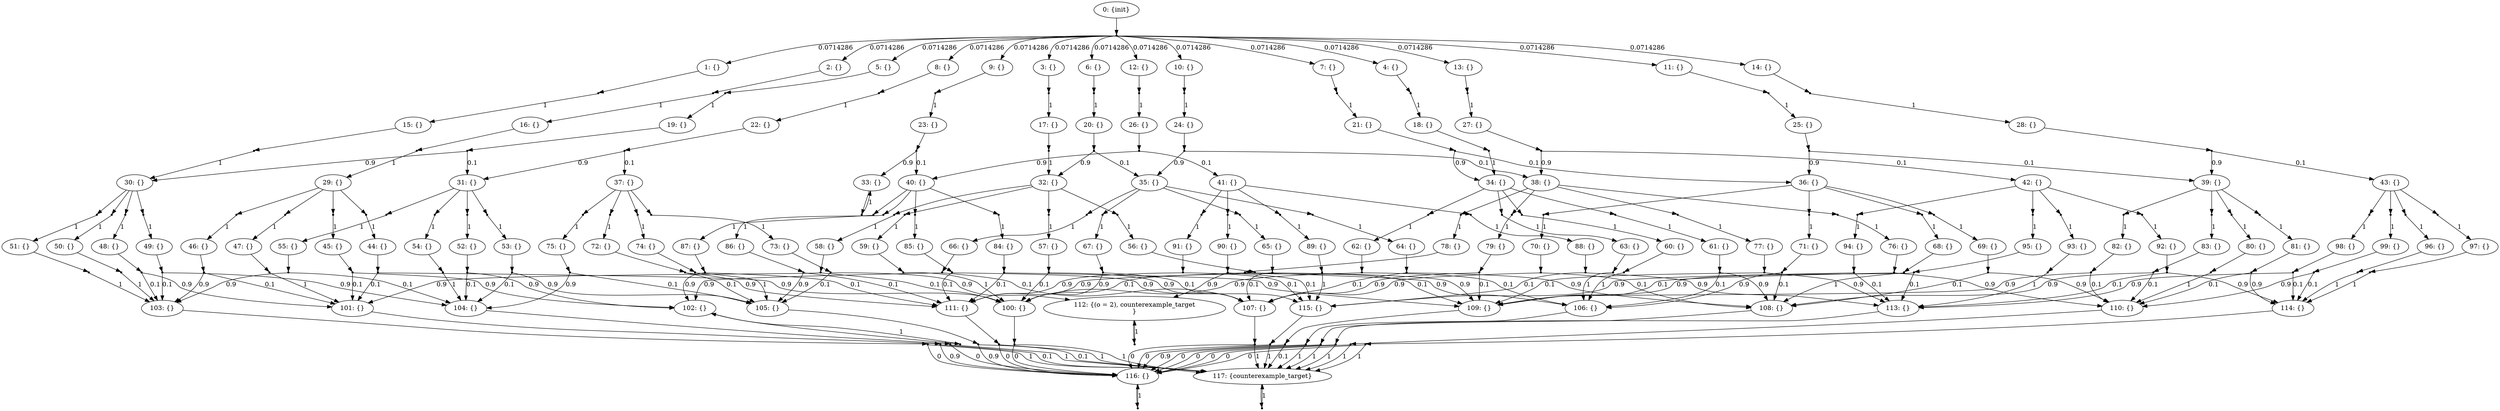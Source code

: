 digraph model {
	0 [ label = "0: {init}" ];
	1 [ label = "1: {}" ];
	2 [ label = "2: {}" ];
	3 [ label = "3: {}" ];
	4 [ label = "4: {}" ];
	5 [ label = "5: {}" ];
	6 [ label = "6: {}" ];
	7 [ label = "7: {}" ];
	8 [ label = "8: {}" ];
	9 [ label = "9: {}" ];
	10 [ label = "10: {}" ];
	11 [ label = "11: {}" ];
	12 [ label = "12: {}" ];
	13 [ label = "13: {}" ];
	14 [ label = "14: {}" ];
	15 [ label = "15: {}" ];
	16 [ label = "16: {}" ];
	17 [ label = "17: {}" ];
	18 [ label = "18: {}" ];
	19 [ label = "19: {}" ];
	20 [ label = "20: {}" ];
	21 [ label = "21: {}" ];
	22 [ label = "22: {}" ];
	23 [ label = "23: {}" ];
	24 [ label = "24: {}" ];
	25 [ label = "25: {}" ];
	26 [ label = "26: {}" ];
	27 [ label = "27: {}" ];
	28 [ label = "28: {}" ];
	29 [ label = "29: {}" ];
	30 [ label = "30: {}" ];
	31 [ label = "31: {}" ];
	32 [ label = "32: {}" ];
	33 [ label = "33: {}" ];
	34 [ label = "34: {}" ];
	35 [ label = "35: {}" ];
	36 [ label = "36: {}" ];
	37 [ label = "37: {}" ];
	38 [ label = "38: {}" ];
	39 [ label = "39: {}" ];
	40 [ label = "40: {}" ];
	41 [ label = "41: {}" ];
	42 [ label = "42: {}" ];
	43 [ label = "43: {}" ];
	44 [ label = "44: {}" ];
	45 [ label = "45: {}" ];
	46 [ label = "46: {}" ];
	47 [ label = "47: {}" ];
	48 [ label = "48: {}" ];
	49 [ label = "49: {}" ];
	50 [ label = "50: {}" ];
	51 [ label = "51: {}" ];
	52 [ label = "52: {}" ];
	53 [ label = "53: {}" ];
	54 [ label = "54: {}" ];
	55 [ label = "55: {}" ];
	56 [ label = "56: {}" ];
	57 [ label = "57: {}" ];
	58 [ label = "58: {}" ];
	59 [ label = "59: {}" ];
	60 [ label = "60: {}" ];
	61 [ label = "61: {}" ];
	62 [ label = "62: {}" ];
	63 [ label = "63: {}" ];
	64 [ label = "64: {}" ];
	65 [ label = "65: {}" ];
	66 [ label = "66: {}" ];
	67 [ label = "67: {}" ];
	68 [ label = "68: {}" ];
	69 [ label = "69: {}" ];
	70 [ label = "70: {}" ];
	71 [ label = "71: {}" ];
	72 [ label = "72: {}" ];
	73 [ label = "73: {}" ];
	74 [ label = "74: {}" ];
	75 [ label = "75: {}" ];
	76 [ label = "76: {}" ];
	77 [ label = "77: {}" ];
	78 [ label = "78: {}" ];
	79 [ label = "79: {}" ];
	80 [ label = "80: {}" ];
	81 [ label = "81: {}" ];
	82 [ label = "82: {}" ];
	83 [ label = "83: {}" ];
	84 [ label = "84: {}" ];
	85 [ label = "85: {}" ];
	86 [ label = "86: {}" ];
	87 [ label = "87: {}" ];
	88 [ label = "88: {}" ];
	89 [ label = "89: {}" ];
	90 [ label = "90: {}" ];
	91 [ label = "91: {}" ];
	92 [ label = "92: {}" ];
	93 [ label = "93: {}" ];
	94 [ label = "94: {}" ];
	95 [ label = "95: {}" ];
	96 [ label = "96: {}" ];
	97 [ label = "97: {}" ];
	98 [ label = "98: {}" ];
	99 [ label = "99: {}" ];
	100 [ label = "100: {}" ];
	101 [ label = "101: {}" ];
	102 [ label = "102: {}" ];
	103 [ label = "103: {}" ];
	104 [ label = "104: {}" ];
	105 [ label = "105: {}" ];
	106 [ label = "106: {}" ];
	107 [ label = "107: {}" ];
	108 [ label = "108: {}" ];
	109 [ label = "109: {}" ];
	110 [ label = "110: {}" ];
	111 [ label = "111: {}" ];
	112 [ label = "112: {(o = 2), counterexample_target
}" ];
	113 [ label = "113: {}" ];
	114 [ label = "114: {}" ];
	115 [ label = "115: {}" ];
	116 [ label = "116: {}" ];
	117 [ label = "117: {counterexample_target}" ];
	"0c0" [shape = "point"];
	0 -> "0c0";
	"0c0" -> 1 [ label= "0.0714286" ];
	"0c0" -> 2 [ label= "0.0714286" ];
	"0c0" -> 3 [ label= "0.0714286" ];
	"0c0" -> 4 [ label= "0.0714286" ];
	"0c0" -> 5 [ label= "0.0714286" ];
	"0c0" -> 6 [ label= "0.0714286" ];
	"0c0" -> 7 [ label= "0.0714286" ];
	"0c0" -> 8 [ label= "0.0714286" ];
	"0c0" -> 9 [ label= "0.0714286" ];
	"0c0" -> 10 [ label= "0.0714286" ];
	"0c0" -> 11 [ label= "0.0714286" ];
	"0c0" -> 12 [ label= "0.0714286" ];
	"0c0" -> 13 [ label= "0.0714286" ];
	"0c0" -> 14 [ label= "0.0714286" ];
	"1c0" [shape = "point"];
	1 -> "1c0";
	"1c0" -> 15 [ label= "1" ];
	"2c0" [shape = "point"];
	2 -> "2c0";
	"2c0" -> 16 [ label= "1" ];
	"3c0" [shape = "point"];
	3 -> "3c0";
	"3c0" -> 17 [ label= "1" ];
	"4c0" [shape = "point"];
	4 -> "4c0";
	"4c0" -> 18 [ label= "1" ];
	"5c0" [shape = "point"];
	5 -> "5c0";
	"5c0" -> 19 [ label= "1" ];
	"6c0" [shape = "point"];
	6 -> "6c0";
	"6c0" -> 20 [ label= "1" ];
	"7c0" [shape = "point"];
	7 -> "7c0";
	"7c0" -> 21 [ label= "1" ];
	"8c0" [shape = "point"];
	8 -> "8c0";
	"8c0" -> 22 [ label= "1" ];
	"9c0" [shape = "point"];
	9 -> "9c0";
	"9c0" -> 23 [ label= "1" ];
	"10c0" [shape = "point"];
	10 -> "10c0";
	"10c0" -> 24 [ label= "1" ];
	"11c0" [shape = "point"];
	11 -> "11c0";
	"11c0" -> 25 [ label= "1" ];
	"12c0" [shape = "point"];
	12 -> "12c0";
	"12c0" -> 26 [ label= "1" ];
	"13c0" [shape = "point"];
	13 -> "13c0";
	"13c0" -> 27 [ label= "1" ];
	"14c0" [shape = "point"];
	14 -> "14c0";
	"14c0" -> 28 [ label= "1" ];
	"15c0" [shape = "point"];
	15 -> "15c0";
	"15c0" -> 30 [ label= "1" ];
	"16c0" [shape = "point"];
	16 -> "16c0";
	"16c0" -> 29 [ label= "1" ];
	"17c0" [shape = "point"];
	17 -> "17c0";
	"17c0" -> 32 [ label= "1" ];
	"18c0" [shape = "point"];
	18 -> "18c0";
	"18c0" -> 34 [ label= "1" ];
	"19c0" [shape = "point"];
	19 -> "19c0";
	"19c0" -> 30 [ label= "0.9" ];
	"19c0" -> 31 [ label= "0.1" ];
	"20c0" [shape = "point"];
	20 -> "20c0";
	"20c0" -> 32 [ label= "0.9" ];
	"20c0" -> 35 [ label= "0.1" ];
	"21c0" [shape = "point"];
	21 -> "21c0";
	"21c0" -> 34 [ label= "0.9" ];
	"21c0" -> 36 [ label= "0.1" ];
	"22c0" [shape = "point"];
	22 -> "22c0";
	"22c0" -> 31 [ label= "0.9" ];
	"22c0" -> 37 [ label= "0.1" ];
	"23c0" [shape = "point"];
	23 -> "23c0";
	"23c0" -> 33 [ label= "0.9" ];
	"23c0" -> 40 [ label= "0.1" ];
	"24c0" [shape = "point"];
	24 -> "24c0";
	"24c0" -> 35 [ label= "0.9" ];
	"24c0" -> 38 [ label= "0.1" ];
	"25c0" [shape = "point"];
	25 -> "25c0";
	"25c0" -> 36 [ label= "0.9" ];
	"25c0" -> 39 [ label= "0.1" ];
	"26c0" [shape = "point"];
	26 -> "26c0";
	"26c0" -> 40 [ label= "0.9" ];
	"26c0" -> 41 [ label= "0.1" ];
	"27c0" [shape = "point"];
	27 -> "27c0";
	"27c0" -> 38 [ label= "0.9" ];
	"27c0" -> 42 [ label= "0.1" ];
	"28c0" [shape = "point"];
	28 -> "28c0";
	"28c0" -> 39 [ label= "0.9" ];
	"28c0" -> 43 [ label= "0.1" ];
	"29c0" [shape = "point"];
	29 -> "29c0";
	"29c0" -> 44 [ label= "1" ];
	"29c1" [shape = "point"];
	29 -> "29c1";
	"29c1" -> 45 [ label= "1" ];
	"29c2" [shape = "point"];
	29 -> "29c2";
	"29c2" -> 46 [ label= "1" ];
	"29c3" [shape = "point"];
	29 -> "29c3";
	"29c3" -> 47 [ label= "1" ];
	"30c0" [shape = "point"];
	30 -> "30c0";
	"30c0" -> 48 [ label= "1" ];
	"30c1" [shape = "point"];
	30 -> "30c1";
	"30c1" -> 49 [ label= "1" ];
	"30c2" [shape = "point"];
	30 -> "30c2";
	"30c2" -> 50 [ label= "1" ];
	"30c3" [shape = "point"];
	30 -> "30c3";
	"30c3" -> 51 [ label= "1" ];
	"31c0" [shape = "point"];
	31 -> "31c0";
	"31c0" -> 52 [ label= "1" ];
	"31c1" [shape = "point"];
	31 -> "31c1";
	"31c1" -> 53 [ label= "1" ];
	"31c2" [shape = "point"];
	31 -> "31c2";
	"31c2" -> 54 [ label= "1" ];
	"31c3" [shape = "point"];
	31 -> "31c3";
	"31c3" -> 55 [ label= "1" ];
	"32c0" [shape = "point"];
	32 -> "32c0";
	"32c0" -> 56 [ label= "1" ];
	"32c1" [shape = "point"];
	32 -> "32c1";
	"32c1" -> 57 [ label= "1" ];
	"32c2" [shape = "point"];
	32 -> "32c2";
	"32c2" -> 58 [ label= "1" ];
	"32c3" [shape = "point"];
	32 -> "32c3";
	"32c3" -> 59 [ label= "1" ];
	"33c0" [shape = "point"];
	33 -> "33c0";
	"33c0" -> 33 [ label= "1" ];
	"34c0" [shape = "point"];
	34 -> "34c0";
	"34c0" -> 60 [ label= "1" ];
	"34c1" [shape = "point"];
	34 -> "34c1";
	"34c1" -> 61 [ label= "1" ];
	"34c2" [shape = "point"];
	34 -> "34c2";
	"34c2" -> 62 [ label= "1" ];
	"34c3" [shape = "point"];
	34 -> "34c3";
	"34c3" -> 63 [ label= "1" ];
	"35c0" [shape = "point"];
	35 -> "35c0";
	"35c0" -> 64 [ label= "1" ];
	"35c1" [shape = "point"];
	35 -> "35c1";
	"35c1" -> 65 [ label= "1" ];
	"35c2" [shape = "point"];
	35 -> "35c2";
	"35c2" -> 66 [ label= "1" ];
	"35c3" [shape = "point"];
	35 -> "35c3";
	"35c3" -> 67 [ label= "1" ];
	"36c0" [shape = "point"];
	36 -> "36c0";
	"36c0" -> 68 [ label= "1" ];
	"36c1" [shape = "point"];
	36 -> "36c1";
	"36c1" -> 69 [ label= "1" ];
	"36c2" [shape = "point"];
	36 -> "36c2";
	"36c2" -> 70 [ label= "1" ];
	"36c3" [shape = "point"];
	36 -> "36c3";
	"36c3" -> 71 [ label= "1" ];
	"37c0" [shape = "point"];
	37 -> "37c0";
	"37c0" -> 72 [ label= "1" ];
	"37c1" [shape = "point"];
	37 -> "37c1";
	"37c1" -> 73 [ label= "1" ];
	"37c2" [shape = "point"];
	37 -> "37c2";
	"37c2" -> 74 [ label= "1" ];
	"37c3" [shape = "point"];
	37 -> "37c3";
	"37c3" -> 75 [ label= "1" ];
	"38c0" [shape = "point"];
	38 -> "38c0";
	"38c0" -> 76 [ label= "1" ];
	"38c1" [shape = "point"];
	38 -> "38c1";
	"38c1" -> 77 [ label= "1" ];
	"38c2" [shape = "point"];
	38 -> "38c2";
	"38c2" -> 78 [ label= "1" ];
	"38c3" [shape = "point"];
	38 -> "38c3";
	"38c3" -> 79 [ label= "1" ];
	"39c0" [shape = "point"];
	39 -> "39c0";
	"39c0" -> 80 [ label= "1" ];
	"39c1" [shape = "point"];
	39 -> "39c1";
	"39c1" -> 81 [ label= "1" ];
	"39c2" [shape = "point"];
	39 -> "39c2";
	"39c2" -> 82 [ label= "1" ];
	"39c3" [shape = "point"];
	39 -> "39c3";
	"39c3" -> 83 [ label= "1" ];
	"40c0" [shape = "point"];
	40 -> "40c0";
	"40c0" -> 84 [ label= "1" ];
	"40c1" [shape = "point"];
	40 -> "40c1";
	"40c1" -> 85 [ label= "1" ];
	"40c2" [shape = "point"];
	40 -> "40c2";
	"40c2" -> 86 [ label= "1" ];
	"40c3" [shape = "point"];
	40 -> "40c3";
	"40c3" -> 87 [ label= "1" ];
	"41c0" [shape = "point"];
	41 -> "41c0";
	"41c0" -> 88 [ label= "1" ];
	"41c1" [shape = "point"];
	41 -> "41c1";
	"41c1" -> 89 [ label= "1" ];
	"41c2" [shape = "point"];
	41 -> "41c2";
	"41c2" -> 90 [ label= "1" ];
	"41c3" [shape = "point"];
	41 -> "41c3";
	"41c3" -> 91 [ label= "1" ];
	"42c0" [shape = "point"];
	42 -> "42c0";
	"42c0" -> 92 [ label= "1" ];
	"42c1" [shape = "point"];
	42 -> "42c1";
	"42c1" -> 93 [ label= "1" ];
	"42c2" [shape = "point"];
	42 -> "42c2";
	"42c2" -> 94 [ label= "1" ];
	"42c3" [shape = "point"];
	42 -> "42c3";
	"42c3" -> 95 [ label= "1" ];
	"43c0" [shape = "point"];
	43 -> "43c0";
	"43c0" -> 96 [ label= "1" ];
	"43c1" [shape = "point"];
	43 -> "43c1";
	"43c1" -> 97 [ label= "1" ];
	"43c2" [shape = "point"];
	43 -> "43c2";
	"43c2" -> 98 [ label= "1" ];
	"43c3" [shape = "point"];
	43 -> "43c3";
	"43c3" -> 99 [ label= "1" ];
	"44c0" [shape = "point"];
	44 -> "44c0";
	"44c0" -> 100 [ label= "0.9" ];
	"44c0" -> 101 [ label= "0.1" ];
	"45c0" [shape = "point"];
	45 -> "45c0";
	"45c0" -> 101 [ label= "0.1" ];
	"45c0" -> 102 [ label= "0.9" ];
	"46c0" [shape = "point"];
	46 -> "46c0";
	"46c0" -> 101 [ label= "0.1" ];
	"46c0" -> 103 [ label= "0.9" ];
	"47c0" [shape = "point"];
	47 -> "47c0";
	"47c0" -> 101 [ label= "1" ];
	"48c0" [shape = "point"];
	48 -> "48c0";
	"48c0" -> 101 [ label= "0.9" ];
	"48c0" -> 103 [ label= "0.1" ];
	"49c0" [shape = "point"];
	49 -> "49c0";
	"49c0" -> 103 [ label= "0.1" ];
	"49c0" -> 104 [ label= "0.9" ];
	"50c0" [shape = "point"];
	50 -> "50c0";
	"50c0" -> 103 [ label= "1" ];
	"51c0" [shape = "point"];
	51 -> "51c0";
	"51c0" -> 103 [ label= "1" ];
	"52c0" [shape = "point"];
	52 -> "52c0";
	"52c0" -> 102 [ label= "0.9" ];
	"52c0" -> 104 [ label= "0.1" ];
	"53c0" [shape = "point"];
	53 -> "53c0";
	"53c0" -> 104 [ label= "0.1" ];
	"53c0" -> 105 [ label= "0.9" ];
	"54c0" [shape = "point"];
	54 -> "54c0";
	"54c0" -> 104 [ label= "1" ];
	"55c0" [shape = "point"];
	55 -> "55c0";
	"55c0" -> 103 [ label= "0.9" ];
	"55c0" -> 104 [ label= "0.1" ];
	"56c0" [shape = "point"];
	56 -> "56c0";
	"56c0" -> 100 [ label= "0.1" ];
	"56c0" -> 106 [ label= "0.9" ];
	"57c0" [shape = "point"];
	57 -> "57c0";
	"57c0" -> 100 [ label= "0.1" ];
	"57c0" -> 107 [ label= "0.9" ];
	"58c0" [shape = "point"];
	58 -> "58c0";
	"58c0" -> 100 [ label= "0.1" ];
	"58c0" -> 101 [ label= "0.9" ];
	"59c0" [shape = "point"];
	59 -> "59c0";
	"59c0" -> 100 [ label= "1" ];
	"60c0" [shape = "point"];
	60 -> "60c0";
	"60c0" -> 106 [ label= "1" ];
	"61c0" [shape = "point"];
	61 -> "61c0";
	"61c0" -> 106 [ label= "0.1" ];
	"61c0" -> 108 [ label= "0.9" ];
	"62c0" [shape = "point"];
	62 -> "62c0";
	"62c0" -> 100 [ label= "0.9" ];
	"62c0" -> 106 [ label= "0.1" ];
	"63c0" [shape = "point"];
	63 -> "63c0";
	"63c0" -> 106 [ label= "1" ];
	"64c0" [shape = "point"];
	64 -> "64c0";
	"64c0" -> 107 [ label= "0.1" ];
	"64c0" -> 108 [ label= "0.9" ];
	"65c0" [shape = "point"];
	65 -> "65c0";
	"65c0" -> 107 [ label= "0.1" ];
	"65c0" -> 109 [ label= "0.9" ];
	"66c0" [shape = "point"];
	66 -> "66c0";
	"66c0" -> 102 [ label= "0.9" ];
	"66c0" -> 107 [ label= "0.1" ];
	"67c0" [shape = "point"];
	67 -> "67c0";
	"67c0" -> 100 [ label= "0.9" ];
	"67c0" -> 107 [ label= "0.1" ];
	"68c0" [shape = "point"];
	68 -> "68c0";
	"68c0" -> 108 [ label= "1" ];
	"69c0" [shape = "point"];
	69 -> "69c0";
	"69c0" -> 108 [ label= "0.1" ];
	"69c0" -> 110 [ label= "0.9" ];
	"70c0" [shape = "point"];
	70 -> "70c0";
	"70c0" -> 107 [ label= "0.9" ];
	"70c0" -> 108 [ label= "0.1" ];
	"71c0" [shape = "point"];
	71 -> "71c0";
	"71c0" -> 106 [ label= "0.9" ];
	"71c0" -> 108 [ label= "0.1" ];
	"72c0" [shape = "point"];
	72 -> "72c0";
	"72c0" -> 105 [ label= "0.1" ];
	"72c0" -> 111 [ label= "0.9" ];
	"73c0" [shape = "point"];
	73 -> "73c0";
	"73c0" -> 105 [ label= "0.1" ];
	"73c0" -> 112 [ label= "0.9" ];
	"74c0" [shape = "point"];
	74 -> "74c0";
	"74c0" -> 105 [ label= "1" ];
	"75c0" [shape = "point"];
	75 -> "75c0";
	"75c0" -> 104 [ label= "0.9" ];
	"75c0" -> 105 [ label= "0.1" ];
	"76c0" [shape = "point"];
	76 -> "76c0";
	"76c0" -> 109 [ label= "0.1" ];
	"76c0" -> 110 [ label= "0.9" ];
	"77c0" [shape = "point"];
	77 -> "77c0";
	"77c0" -> 109 [ label= "0.1" ];
	"77c0" -> 113 [ label= "0.9" ];
	"78c0" [shape = "point"];
	78 -> "78c0";
	"78c0" -> 109 [ label= "0.1" ];
	"78c0" -> 111 [ label= "0.9" ];
	"79c0" [shape = "point"];
	79 -> "79c0";
	"79c0" -> 107 [ label= "0.9" ];
	"79c0" -> 109 [ label= "0.1" ];
	"80c0" [shape = "point"];
	80 -> "80c0";
	"80c0" -> 110 [ label= "1" ];
	"81c0" [shape = "point"];
	81 -> "81c0";
	"81c0" -> 110 [ label= "0.1" ];
	"81c0" -> 114 [ label= "0.9" ];
	"82c0" [shape = "point"];
	82 -> "82c0";
	"82c0" -> 109 [ label= "0.9" ];
	"82c0" -> 110 [ label= "0.1" ];
	"83c0" [shape = "point"];
	83 -> "83c0";
	"83c0" -> 108 [ label= "0.9" ];
	"83c0" -> 110 [ label= "0.1" ];
	"84c0" [shape = "point"];
	84 -> "84c0";
	"84c0" -> 109 [ label= "0.9" ];
	"84c0" -> 111 [ label= "0.1" ];
	"85c0" [shape = "point"];
	85 -> "85c0";
	"85c0" -> 111 [ label= "0.1" ];
	"85c0" -> 115 [ label= "0.9" ];
	"86c0" [shape = "point"];
	86 -> "86c0";
	"86c0" -> 105 [ label= "0.9" ];
	"86c0" -> 111 [ label= "0.1" ];
	"87c0" [shape = "point"];
	87 -> "87c0";
	"87c0" -> 102 [ label= "0.9" ];
	"87c0" -> 111 [ label= "0.1" ];
	"88c0" [shape = "point"];
	88 -> "88c0";
	"88c0" -> 113 [ label= "0.9" ];
	"88c0" -> 115 [ label= "0.1" ];
	"89c0" [shape = "point"];
	89 -> "89c0";
	"89c0" -> 115 [ label= "1" ];
	"90c0" [shape = "point"];
	90 -> "90c0";
	"90c0" -> 112 [ label= "0.9" ];
	"90c0" -> 115 [ label= "0.1" ];
	"91c0" [shape = "point"];
	91 -> "91c0";
	"91c0" -> 111 [ label= "0.9" ];
	"91c0" -> 115 [ label= "0.1" ];
	"92c0" [shape = "point"];
	92 -> "92c0";
	"92c0" -> 113 [ label= "0.1" ];
	"92c0" -> 114 [ label= "0.9" ];
	"93c0" [shape = "point"];
	93 -> "93c0";
	"93c0" -> 113 [ label= "1" ];
	"94c0" [shape = "point"];
	94 -> "94c0";
	"94c0" -> 113 [ label= "0.1" ];
	"94c0" -> 115 [ label= "0.9" ];
	"95c0" [shape = "point"];
	95 -> "95c0";
	"95c0" -> 109 [ label= "0.9" ];
	"95c0" -> 113 [ label= "0.1" ];
	"96c0" [shape = "point"];
	96 -> "96c0";
	"96c0" -> 114 [ label= "1" ];
	"97c0" [shape = "point"];
	97 -> "97c0";
	"97c0" -> 114 [ label= "1" ];
	"98c0" [shape = "point"];
	98 -> "98c0";
	"98c0" -> 113 [ label= "0.9" ];
	"98c0" -> 114 [ label= "0.1" ];
	"99c0" [shape = "point"];
	99 -> "99c0";
	"99c0" -> 110 [ label= "0.9" ];
	"99c0" -> 114 [ label= "0.1" ];
	"100c0" [shape = "point"];
	100 -> "100c0";
	"100c0" -> 116 [ label= "0" ];
	"100c0" -> 117 [ label= "1" ];
	"101c0" [shape = "point"];
	101 -> "101c0";
	"101c0" -> 116 [ label= "0.9" ];
	"101c0" -> 117 [ label= "0.1" ];
	"102c0" [shape = "point"];
	102 -> "102c0";
	"102c0" -> 102 [ label= "1" ];
	"103c0" [shape = "point"];
	103 -> "103c0";
	"103c0" -> 116 [ label= "0" ];
	"103c0" -> 117 [ label= "1" ];
	"104c0" [shape = "point"];
	104 -> "104c0";
	"104c0" -> 116 [ label= "0" ];
	"104c0" -> 117 [ label= "1" ];
	"105c0" [shape = "point"];
	105 -> "105c0";
	"105c0" -> 116 [ label= "0.9" ];
	"105c0" -> 117 [ label= "0.1" ];
	"106c0" [shape = "point"];
	106 -> "106c0";
	"106c0" -> 116 [ label= "0" ];
	"106c0" -> 117 [ label= "1" ];
	"107c0" [shape = "point"];
	107 -> "107c0";
	"107c0" -> 116 [ label= "0" ];
	"107c0" -> 117 [ label= "1" ];
	"108c0" [shape = "point"];
	108 -> "108c0";
	"108c0" -> 116 [ label= "0" ];
	"108c0" -> 117 [ label= "1" ];
	"109c0" [shape = "point"];
	109 -> "109c0";
	"109c0" -> 116 [ label= "0.9" ];
	"109c0" -> 117 [ label= "0.1" ];
	"110c0" [shape = "point"];
	110 -> "110c0";
	"110c0" -> 116 [ label= "0" ];
	"110c0" -> 117 [ label= "1" ];
	"111c0" [shape = "point"];
	111 -> "111c0";
	"111c0" -> 116 [ label= "0" ];
	"111c0" -> 117 [ label= "1" ];
	"112c0" [shape = "point"];
	112 -> "112c0";
	"112c0" -> 112 [ label= "1" ];
	"113c0" [shape = "point"];
	113 -> "113c0";
	"113c0" -> 116 [ label= "0" ];
	"113c0" -> 117 [ label= "1" ];
	"114c0" [shape = "point"];
	114 -> "114c0";
	"114c0" -> 116 [ label= "0" ];
	"114c0" -> 117 [ label= "1" ];
	"115c0" [shape = "point"];
	115 -> "115c0";
	"115c0" -> 116 [ label= "0" ];
	"115c0" -> 117 [ label= "1" ];
	"116c0" [shape = "point"];
	116 -> "116c0";
	"116c0" -> 116 [ label= "1" ];
	"117c0" [shape = "point"];
	117 -> "117c0";
	"117c0" -> 117 [ label= "1" ];
}
